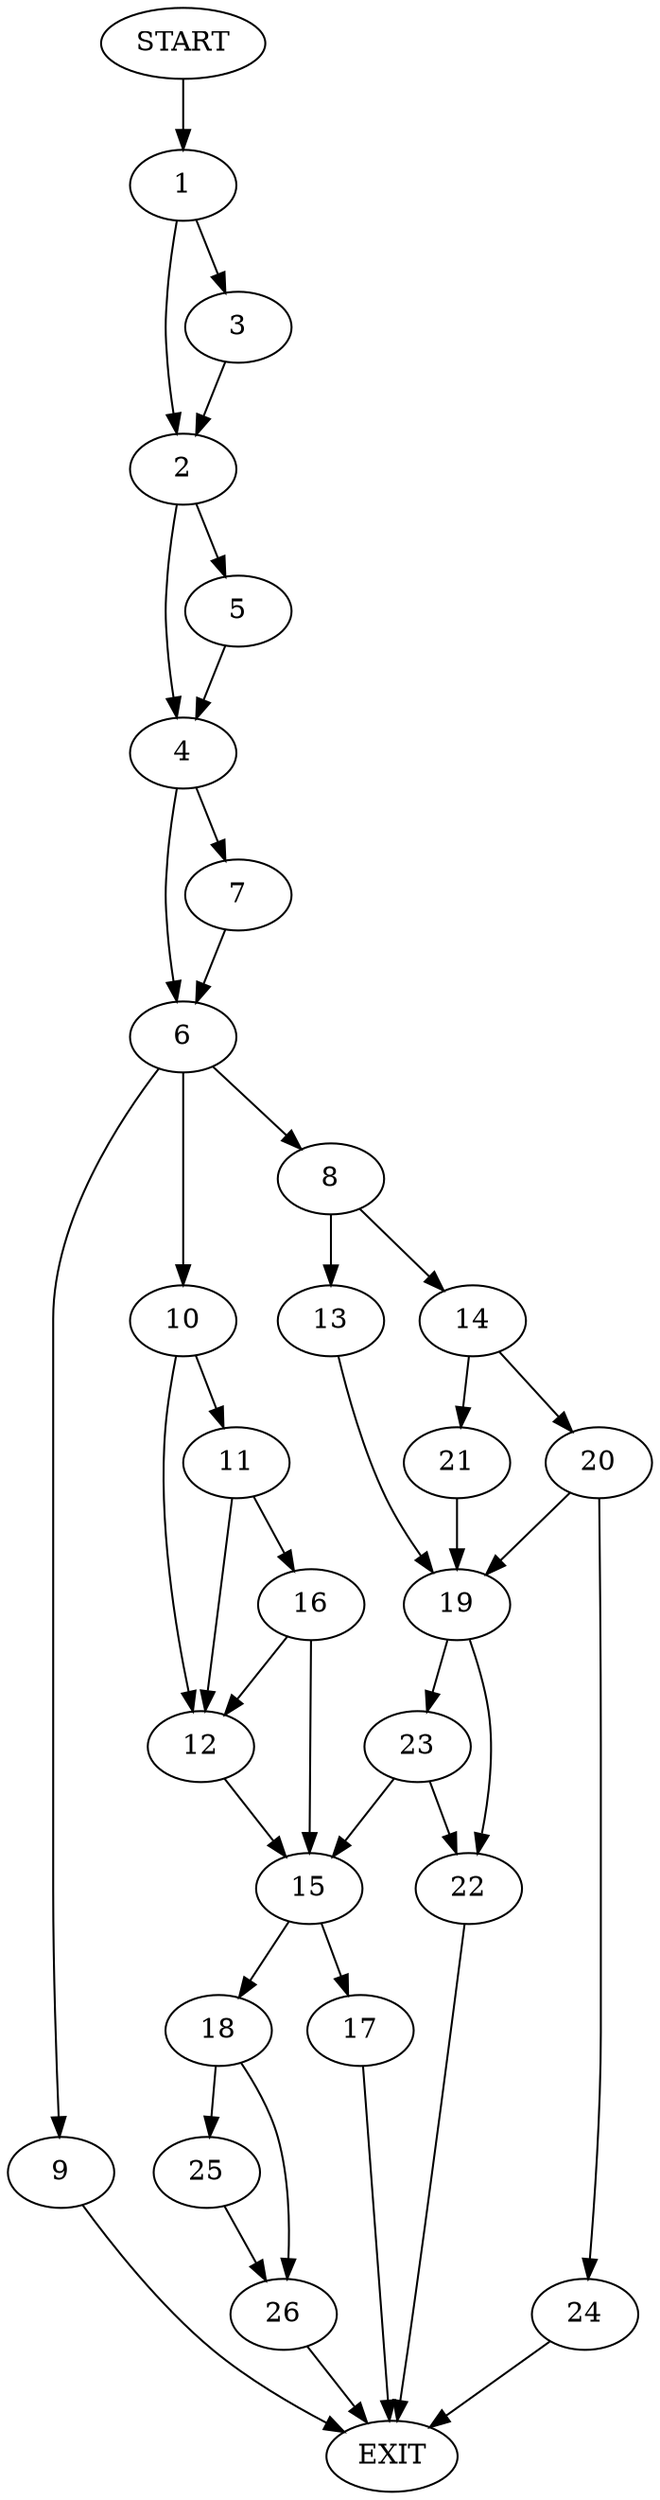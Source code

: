 digraph {
0 [label="START"]
27 [label="EXIT"]
0 -> 1
1 -> 2
1 -> 3
2 -> 4
2 -> 5
3 -> 2
4 -> 6
4 -> 7
5 -> 4
6 -> 8
6 -> 9
6 -> 10
7 -> 6
10 -> 11
10 -> 12
9 -> 27
8 -> 13
8 -> 14
12 -> 15
11 -> 16
11 -> 12
16 -> 15
16 -> 12
15 -> 17
15 -> 18
13 -> 19
14 -> 20
14 -> 21
19 -> 22
19 -> 23
21 -> 19
20 -> 24
20 -> 19
24 -> 27
23 -> 15
23 -> 22
22 -> 27
17 -> 27
18 -> 25
18 -> 26
26 -> 27
25 -> 26
}
